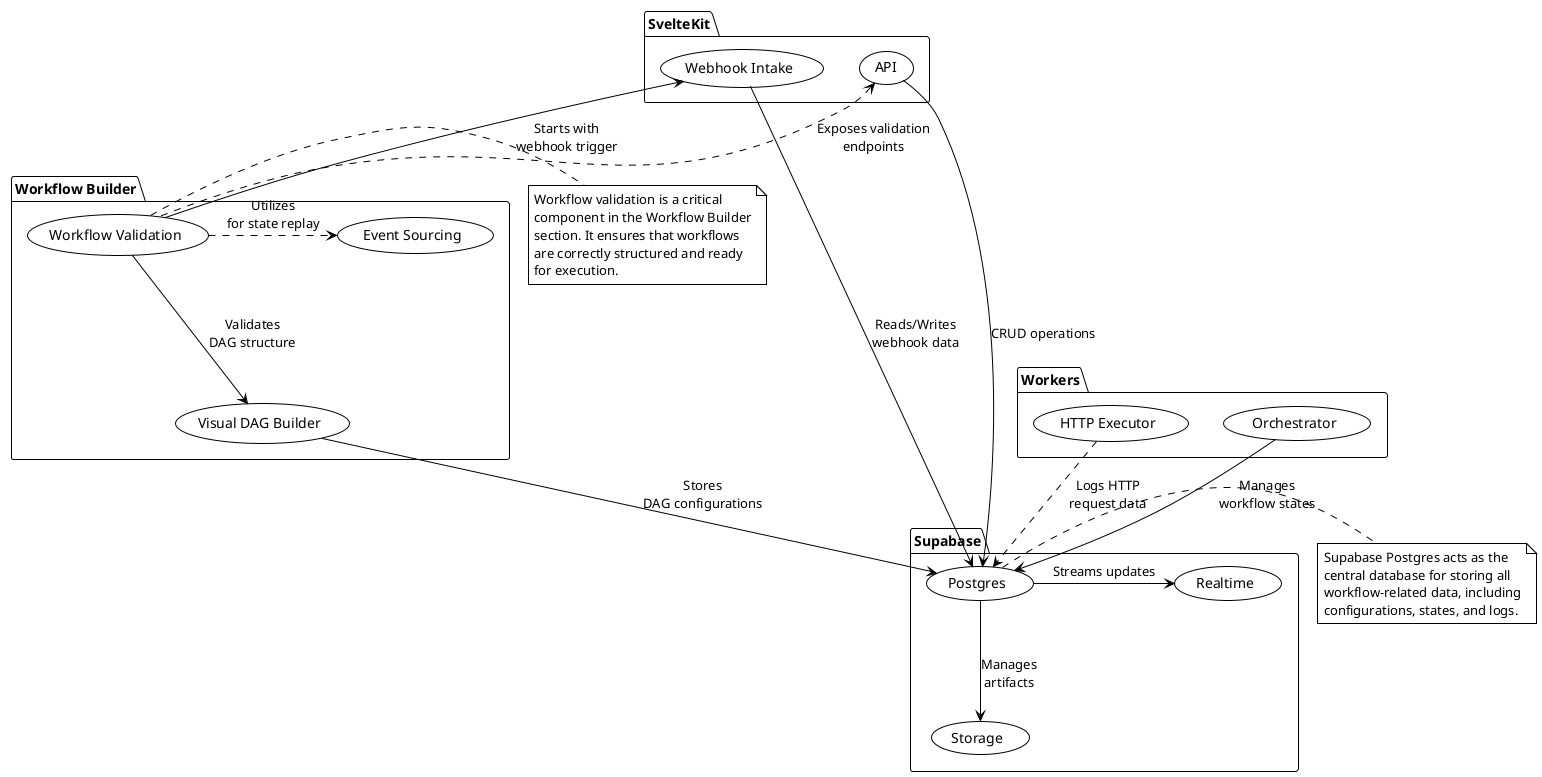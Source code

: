 @startuml
!theme plain

package "Workflow Builder" {
    [Workflow Validation] as (WV)
    [Visual DAG Builder] as (VDB)
    [Event Sourcing] as (ES)
}

package "Supabase" {
    [Postgres] as (DB)
    [Realtime] as (RT)
    [Storage] as (ST)
}

package "SvelteKit" {
    [Webhook Intake] as (WHI)
    [API] as (API)
}

package "Workers" {
    [Orchestrator] as (ORC)
    [HTTP Executor] as (HE)
}

(WV) -down-> (VDB) : Validates\nDAG structure
(WV) .right.> (ES) : Utilizes\nfor state replay
(WV) -left-> (WHI) : Starts with\nwebhook trigger
(WV) .up.> (API) : Exposes validation\nendpoints

(WHI) -right-> (DB) : Reads/Writes\nwebhook data
(API) -down-> (DB) : CRUD operations
(VDB) -down-> (DB) : Stores\nDAG configurations
(ORC) -down-> (DB) : Manages\nworkflow states
(HE) .right.> (DB) : Logs HTTP\nrequest data

(DB) -right-> (RT) : Streams updates
(DB) -down-> (ST) : Manages\nartifacts

note right of (WV)
  Workflow validation is a critical
  component in the Workflow Builder
  section. It ensures that workflows
  are correctly structured and ready
  for execution.
end note

note right of (DB)
  Supabase Postgres acts as the
  central database for storing all
  workflow-related data, including
  configurations, states, and logs.
end note

@enduml